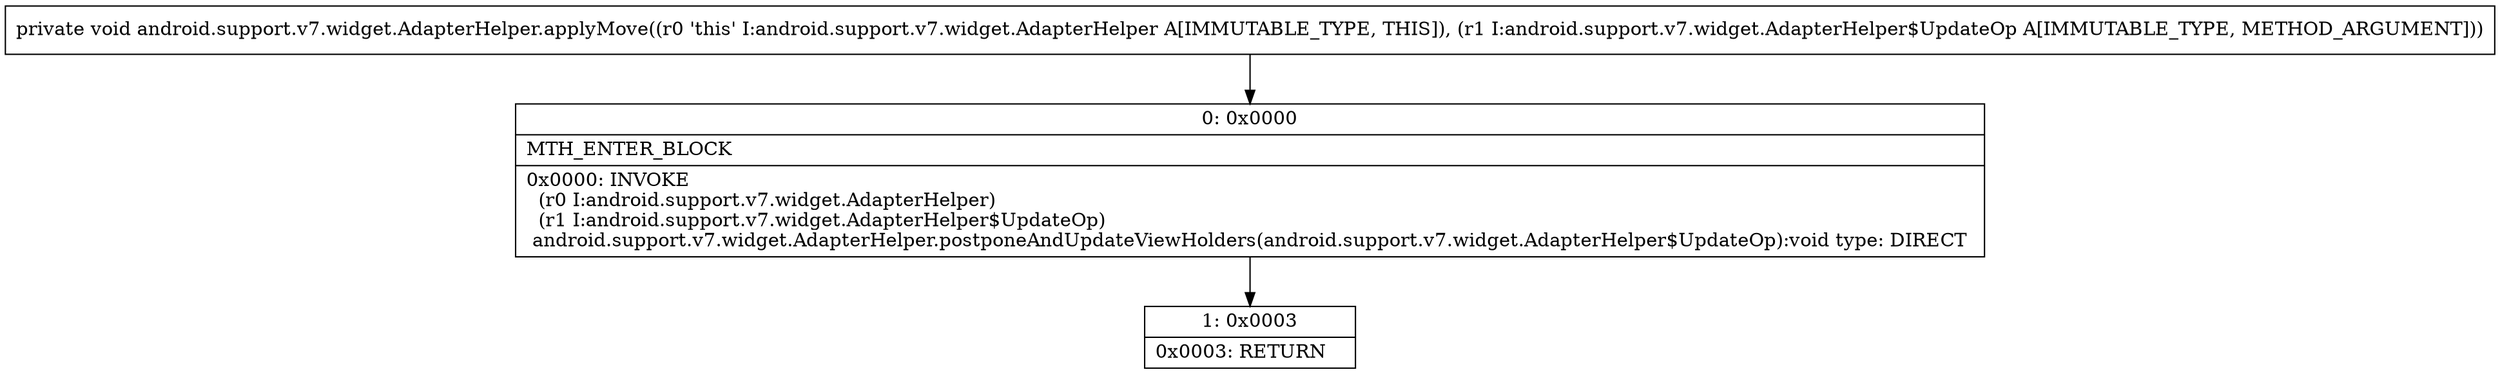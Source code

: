 digraph "CFG forandroid.support.v7.widget.AdapterHelper.applyMove(Landroid\/support\/v7\/widget\/AdapterHelper$UpdateOp;)V" {
Node_0 [shape=record,label="{0\:\ 0x0000|MTH_ENTER_BLOCK\l|0x0000: INVOKE  \l  (r0 I:android.support.v7.widget.AdapterHelper)\l  (r1 I:android.support.v7.widget.AdapterHelper$UpdateOp)\l android.support.v7.widget.AdapterHelper.postponeAndUpdateViewHolders(android.support.v7.widget.AdapterHelper$UpdateOp):void type: DIRECT \l}"];
Node_1 [shape=record,label="{1\:\ 0x0003|0x0003: RETURN   \l}"];
MethodNode[shape=record,label="{private void android.support.v7.widget.AdapterHelper.applyMove((r0 'this' I:android.support.v7.widget.AdapterHelper A[IMMUTABLE_TYPE, THIS]), (r1 I:android.support.v7.widget.AdapterHelper$UpdateOp A[IMMUTABLE_TYPE, METHOD_ARGUMENT])) }"];
MethodNode -> Node_0;
Node_0 -> Node_1;
}

